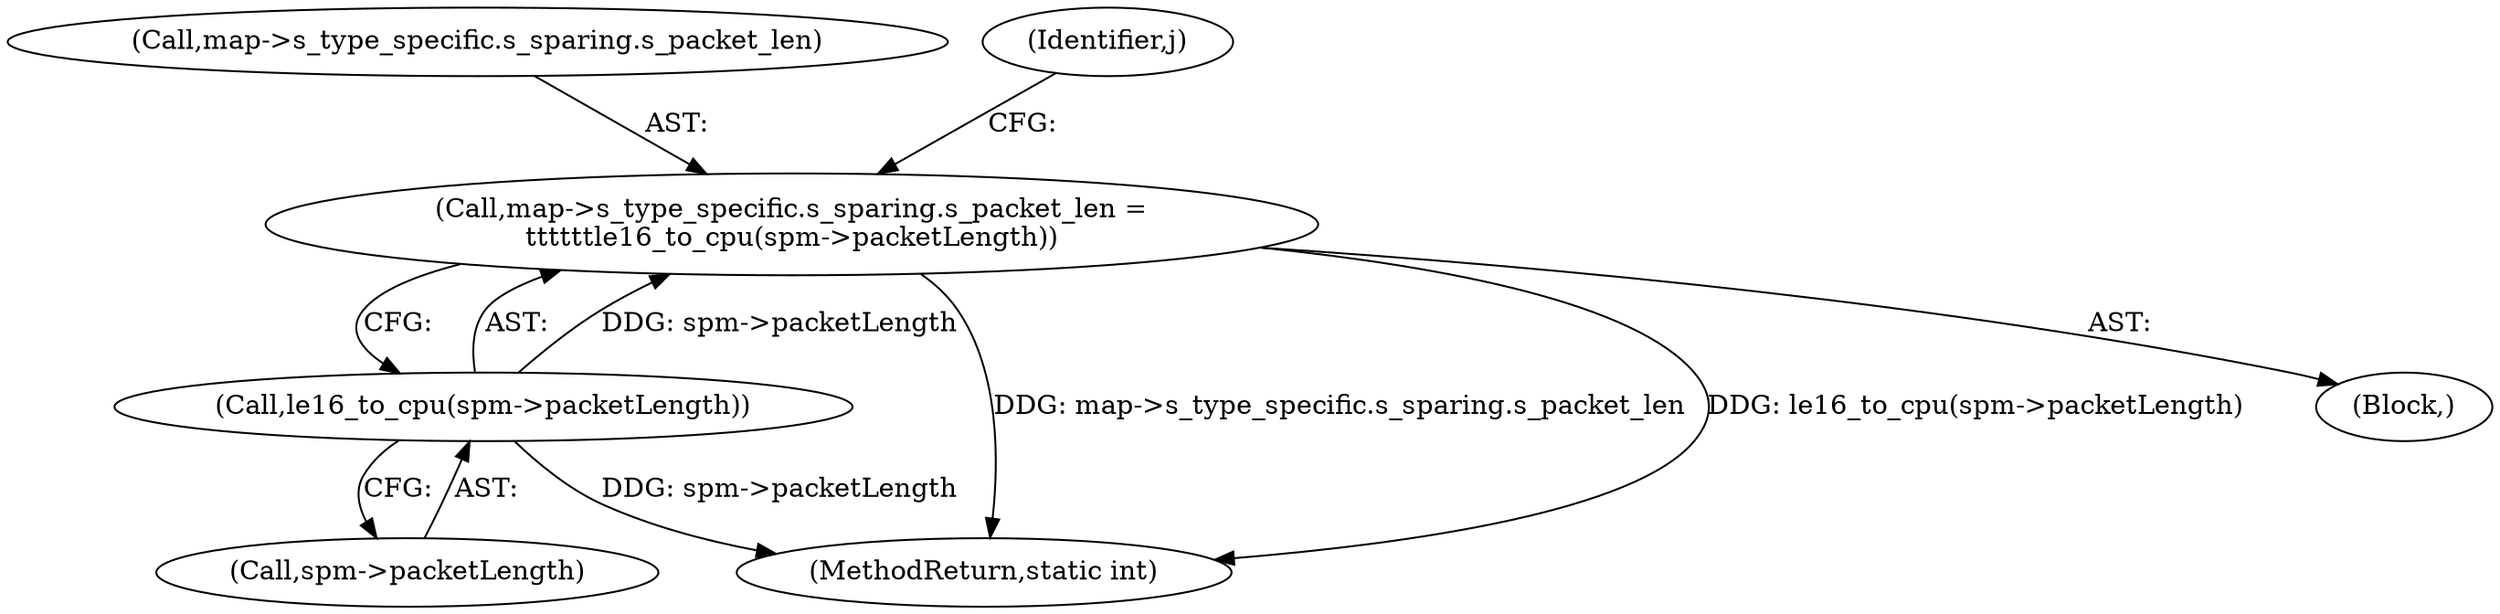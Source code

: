 digraph "0_linux_1df2ae31c724e57be9d7ac00d78db8a5dabdd050@pointer" {
"1000364" [label="(Call,map->s_type_specific.s_sparing.s_packet_len =\n\t\t\t\t\t\tle16_to_cpu(spm->packetLength))"];
"1000372" [label="(Call,le16_to_cpu(spm->packetLength))"];
"1000365" [label="(Call,map->s_type_specific.s_sparing.s_packet_len)"];
"1000378" [label="(Identifier,j)"];
"1000373" [label="(Call,spm->packetLength)"];
"1000364" [label="(Call,map->s_type_specific.s_sparing.s_packet_len =\n\t\t\t\t\t\tle16_to_cpu(spm->packetLength))"];
"1000691" [label="(MethodReturn,static int)"];
"1000372" [label="(Call,le16_to_cpu(spm->packetLength))"];
"1000350" [label="(Block,)"];
"1000364" -> "1000350"  [label="AST: "];
"1000364" -> "1000372"  [label="CFG: "];
"1000365" -> "1000364"  [label="AST: "];
"1000372" -> "1000364"  [label="AST: "];
"1000378" -> "1000364"  [label="CFG: "];
"1000364" -> "1000691"  [label="DDG: map->s_type_specific.s_sparing.s_packet_len"];
"1000364" -> "1000691"  [label="DDG: le16_to_cpu(spm->packetLength)"];
"1000372" -> "1000364"  [label="DDG: spm->packetLength"];
"1000372" -> "1000373"  [label="CFG: "];
"1000373" -> "1000372"  [label="AST: "];
"1000372" -> "1000691"  [label="DDG: spm->packetLength"];
}
